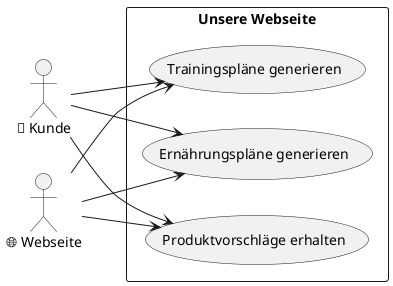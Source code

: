 @startuml
left to right direction

rectangle "Unsere Webseite" as WebseiteSystem {
  usecase Vorschlaege as "Produktvorschläge erhalten"
  usecase Trainingsplaene as "Trainingspläne generieren"
  usecase Ernaehrungsplaene as "Ernährungspläne generieren"
}

actor Kunde as "👤 Kunde"
actor Webseite as "🌐 Webseite"

 Kunde --> Vorschlaege
 Kunde --> Trainingsplaene
 Kunde --> Ernaehrungsplaene

 Webseite --> Vorschlaege
 Webseite --> Trainingsplaene
 Webseite --> Ernaehrungsplaene

@enduml



